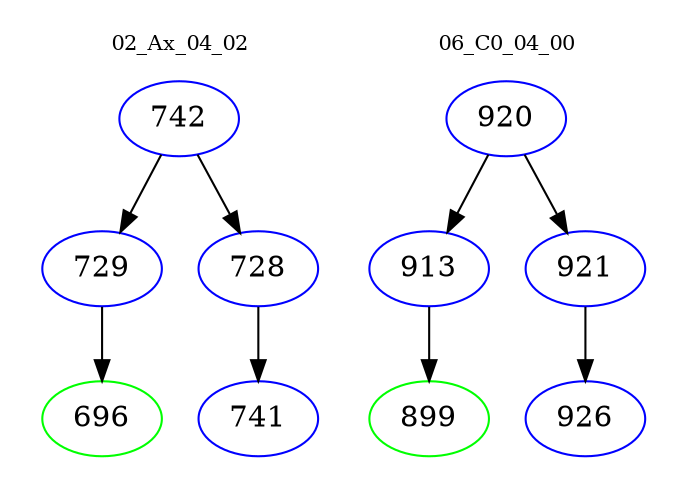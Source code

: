 digraph{
subgraph cluster_0 {
color = white
label = "02_Ax_04_02";
fontsize=10;
T0_742 [label="742", color="blue"]
T0_742 -> T0_729 [color="black"]
T0_729 [label="729", color="blue"]
T0_729 -> T0_696 [color="black"]
T0_696 [label="696", color="green"]
T0_742 -> T0_728 [color="black"]
T0_728 [label="728", color="blue"]
T0_728 -> T0_741 [color="black"]
T0_741 [label="741", color="blue"]
}
subgraph cluster_1 {
color = white
label = "06_C0_04_00";
fontsize=10;
T1_920 [label="920", color="blue"]
T1_920 -> T1_913 [color="black"]
T1_913 [label="913", color="blue"]
T1_913 -> T1_899 [color="black"]
T1_899 [label="899", color="green"]
T1_920 -> T1_921 [color="black"]
T1_921 [label="921", color="blue"]
T1_921 -> T1_926 [color="black"]
T1_926 [label="926", color="blue"]
}
}
